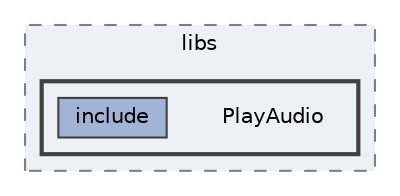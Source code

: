 digraph "src/libs/PlayAudio"
{
 // LATEX_PDF_SIZE
  bgcolor="transparent";
  edge [fontname=Helvetica,fontsize=10,labelfontname=Helvetica,labelfontsize=10];
  node [fontname=Helvetica,fontsize=10,shape=box,height=0.2,width=0.4];
  compound=true
  subgraph clusterdir_87a455bccb09a92130c26a11a880c98a {
    graph [ bgcolor="#edf0f7", pencolor="grey50", label="libs", fontname=Helvetica,fontsize=10 style="filled,dashed", URL="dir_87a455bccb09a92130c26a11a880c98a.html",tooltip=""]
  subgraph clusterdir_e307e3326747e0377b809c80d02de7ac {
    graph [ bgcolor="#edf0f7", pencolor="grey25", label="", fontname=Helvetica,fontsize=10 style="filled,bold", URL="dir_e307e3326747e0377b809c80d02de7ac.html",tooltip=""]
    dir_e307e3326747e0377b809c80d02de7ac [shape=plaintext, label="PlayAudio"];
  dir_0170be23494c8cf5d939e76f82693c63 [label="include", fillcolor="#a2b4d6", color="grey25", style="filled", URL="dir_0170be23494c8cf5d939e76f82693c63.html",tooltip=""];
  }
  }
}

